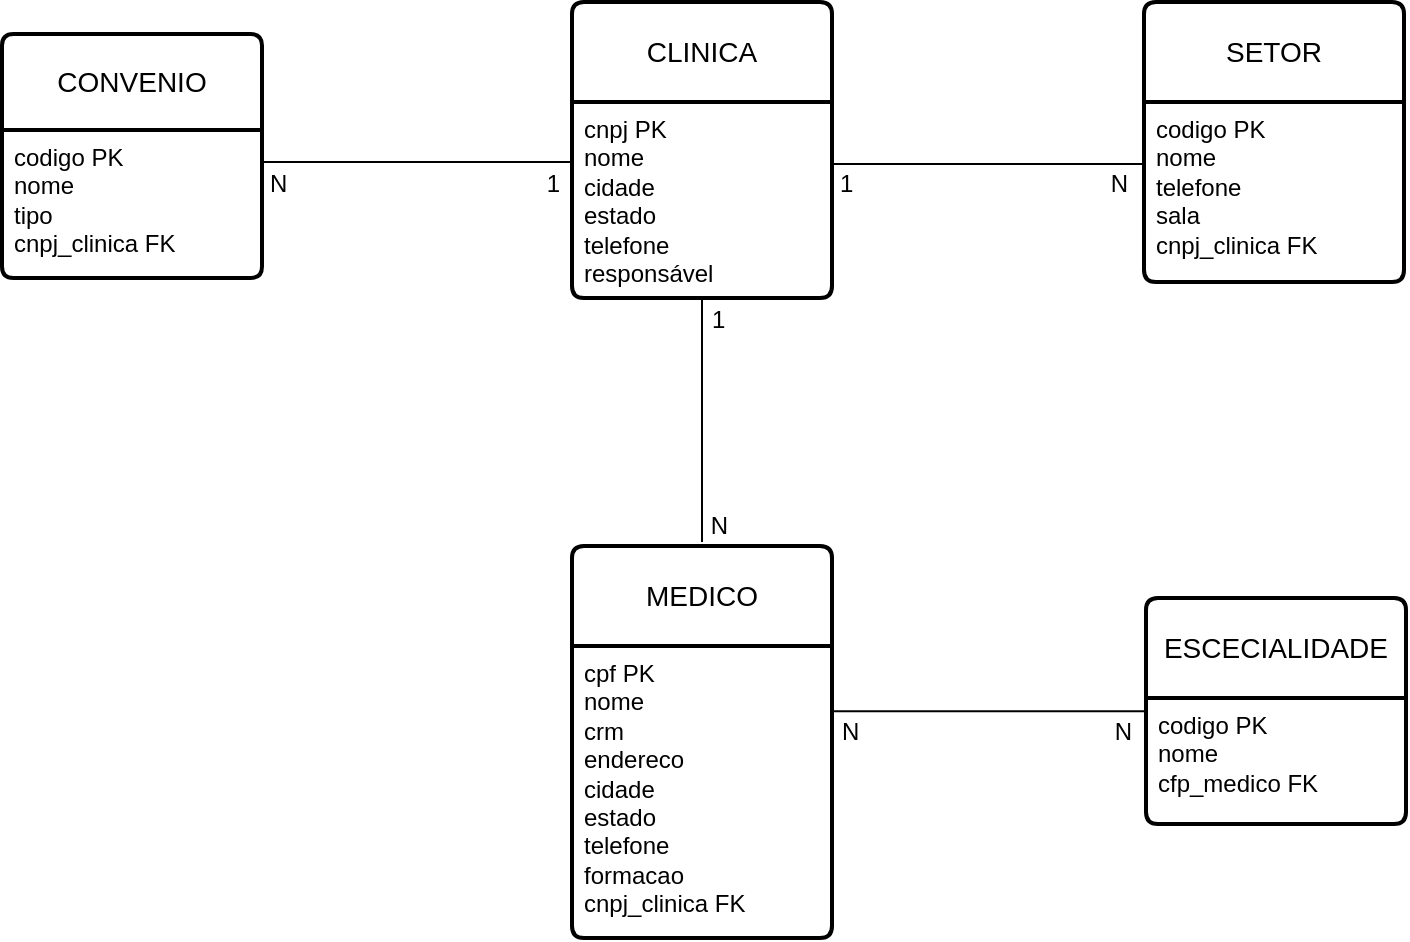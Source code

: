 <mxfile version="21.2.9" type="device">
  <diagram name="Página-1" id="XBNGnuqmHJVDYKx9iDwy">
    <mxGraphModel dx="1035" dy="1396" grid="1" gridSize="10" guides="1" tooltips="1" connect="1" arrows="1" fold="1" page="1" pageScale="1" pageWidth="1169" pageHeight="827" math="0" shadow="0">
      <root>
        <mxCell id="0" />
        <mxCell id="1" parent="0" />
        <mxCell id="8Laqu5KzmKLAVuJjZ0ph-2" value="SETOR" style="swimlane;childLayout=stackLayout;horizontal=1;startSize=50;horizontalStack=0;rounded=1;fontSize=14;fontStyle=0;strokeWidth=2;resizeParent=0;resizeLast=1;shadow=0;dashed=0;align=center;arcSize=4;whiteSpace=wrap;html=1;" vertex="1" parent="1">
          <mxGeometry x="776" y="-668" width="130" height="140" as="geometry" />
        </mxCell>
        <mxCell id="8Laqu5KzmKLAVuJjZ0ph-3" value="codigo PK&lt;br&gt;nome&lt;br&gt;telefone&lt;br&gt;sala&lt;br&gt;cnpj_clinica FK" style="align=left;strokeColor=none;fillColor=none;spacingLeft=4;fontSize=12;verticalAlign=top;resizable=0;rotatable=0;part=1;html=1;" vertex="1" parent="8Laqu5KzmKLAVuJjZ0ph-2">
          <mxGeometry y="50" width="130" height="90" as="geometry" />
        </mxCell>
        <mxCell id="8Laqu5KzmKLAVuJjZ0ph-4" value="CLINICA" style="swimlane;childLayout=stackLayout;horizontal=1;startSize=50;horizontalStack=0;rounded=1;fontSize=14;fontStyle=0;strokeWidth=2;resizeParent=0;resizeLast=1;shadow=0;dashed=0;align=center;arcSize=4;whiteSpace=wrap;html=1;" vertex="1" parent="1">
          <mxGeometry x="490" y="-668" width="130" height="148" as="geometry" />
        </mxCell>
        <mxCell id="8Laqu5KzmKLAVuJjZ0ph-5" value="cnpj PK&lt;br&gt;nome&lt;br&gt;cidade&lt;br&gt;estado&lt;br&gt;telefone&lt;br&gt;responsável" style="align=left;strokeColor=none;fillColor=none;spacingLeft=4;fontSize=12;verticalAlign=top;resizable=0;rotatable=0;part=1;html=1;" vertex="1" parent="8Laqu5KzmKLAVuJjZ0ph-4">
          <mxGeometry y="50" width="130" height="98" as="geometry" />
        </mxCell>
        <mxCell id="8Laqu5KzmKLAVuJjZ0ph-8" value="CONVENIO" style="swimlane;childLayout=stackLayout;horizontal=1;startSize=48;horizontalStack=0;rounded=1;fontSize=14;fontStyle=0;strokeWidth=2;resizeParent=0;resizeLast=1;shadow=0;dashed=0;align=center;arcSize=4;whiteSpace=wrap;html=1;" vertex="1" parent="1">
          <mxGeometry x="205" y="-652" width="130" height="122" as="geometry" />
        </mxCell>
        <mxCell id="8Laqu5KzmKLAVuJjZ0ph-9" value="codigo PK&lt;br&gt;nome&lt;br&gt;tipo&lt;br&gt;cnpj_clinica FK" style="align=left;strokeColor=none;fillColor=none;spacingLeft=4;fontSize=12;verticalAlign=top;resizable=0;rotatable=0;part=1;html=1;" vertex="1" parent="8Laqu5KzmKLAVuJjZ0ph-8">
          <mxGeometry y="48" width="130" height="74" as="geometry" />
        </mxCell>
        <mxCell id="8Laqu5KzmKLAVuJjZ0ph-10" value="MEDICO" style="swimlane;childLayout=stackLayout;horizontal=1;startSize=50;horizontalStack=0;rounded=1;fontSize=14;fontStyle=0;strokeWidth=2;resizeParent=0;resizeLast=1;shadow=0;dashed=0;align=center;arcSize=4;whiteSpace=wrap;html=1;" vertex="1" parent="1">
          <mxGeometry x="490" y="-396" width="130" height="196" as="geometry" />
        </mxCell>
        <mxCell id="8Laqu5KzmKLAVuJjZ0ph-11" value="cpf PK&lt;br&gt;nome&lt;br&gt;crm&lt;br&gt;endereco&lt;br&gt;cidade&lt;br&gt;estado&lt;br&gt;telefone&lt;br&gt;formacao&lt;br&gt;cnpj_clinica FK" style="align=left;strokeColor=none;fillColor=none;spacingLeft=4;fontSize=12;verticalAlign=top;resizable=0;rotatable=0;part=1;html=1;" vertex="1" parent="8Laqu5KzmKLAVuJjZ0ph-10">
          <mxGeometry y="50" width="130" height="146" as="geometry" />
        </mxCell>
        <mxCell id="8Laqu5KzmKLAVuJjZ0ph-12" value="" style="endArrow=none;html=1;rounded=0;exitX=0.5;exitY=1;exitDx=0;exitDy=0;" edge="1" parent="1" source="8Laqu5KzmKLAVuJjZ0ph-5">
          <mxGeometry relative="1" as="geometry">
            <mxPoint x="555" y="-510" as="sourcePoint" />
            <mxPoint x="555" y="-398" as="targetPoint" />
          </mxGeometry>
        </mxCell>
        <mxCell id="8Laqu5KzmKLAVuJjZ0ph-13" value="1" style="resizable=0;html=1;whiteSpace=wrap;align=left;verticalAlign=bottom;" connectable="0" vertex="1" parent="8Laqu5KzmKLAVuJjZ0ph-12">
          <mxGeometry x="-1" relative="1" as="geometry">
            <mxPoint x="3" y="19" as="offset" />
          </mxGeometry>
        </mxCell>
        <mxCell id="8Laqu5KzmKLAVuJjZ0ph-14" value="N" style="resizable=0;html=1;whiteSpace=wrap;align=right;verticalAlign=bottom;" connectable="0" vertex="1" parent="8Laqu5KzmKLAVuJjZ0ph-12">
          <mxGeometry x="1" relative="1" as="geometry">
            <mxPoint x="14" as="offset" />
          </mxGeometry>
        </mxCell>
        <mxCell id="8Laqu5KzmKLAVuJjZ0ph-15" value="ESCECIALIDADE" style="swimlane;childLayout=stackLayout;horizontal=1;startSize=50;horizontalStack=0;rounded=1;fontSize=14;fontStyle=0;strokeWidth=2;resizeParent=0;resizeLast=1;shadow=0;dashed=0;align=center;arcSize=4;whiteSpace=wrap;html=1;" vertex="1" parent="1">
          <mxGeometry x="777" y="-370" width="130" height="113" as="geometry" />
        </mxCell>
        <mxCell id="8Laqu5KzmKLAVuJjZ0ph-16" value="codigo PK&lt;br&gt;nome&lt;br&gt;cfp_medico FK" style="align=left;strokeColor=none;fillColor=none;spacingLeft=4;fontSize=12;verticalAlign=top;resizable=0;rotatable=0;part=1;html=1;" vertex="1" parent="8Laqu5KzmKLAVuJjZ0ph-15">
          <mxGeometry y="50" width="130" height="63" as="geometry" />
        </mxCell>
        <mxCell id="8Laqu5KzmKLAVuJjZ0ph-17" value="" style="endArrow=none;html=1;rounded=0;entryX=-0.023;entryY=0.344;entryDx=0;entryDy=0;entryPerimeter=0;exitX=1.015;exitY=0.344;exitDx=0;exitDy=0;exitPerimeter=0;" edge="1" parent="1">
          <mxGeometry relative="1" as="geometry">
            <mxPoint x="619.95" y="-587.04" as="sourcePoint" />
            <mxPoint x="775.01" y="-587.04" as="targetPoint" />
          </mxGeometry>
        </mxCell>
        <mxCell id="8Laqu5KzmKLAVuJjZ0ph-18" value="1" style="resizable=0;html=1;whiteSpace=wrap;align=left;verticalAlign=bottom;" connectable="0" vertex="1" parent="8Laqu5KzmKLAVuJjZ0ph-17">
          <mxGeometry x="-1" relative="1" as="geometry">
            <mxPoint x="2" y="19" as="offset" />
          </mxGeometry>
        </mxCell>
        <mxCell id="8Laqu5KzmKLAVuJjZ0ph-19" value="N" style="resizable=0;html=1;whiteSpace=wrap;align=right;verticalAlign=bottom;" connectable="0" vertex="1" parent="8Laqu5KzmKLAVuJjZ0ph-17">
          <mxGeometry x="1" relative="1" as="geometry">
            <mxPoint x="-5" y="19" as="offset" />
          </mxGeometry>
        </mxCell>
        <mxCell id="8Laqu5KzmKLAVuJjZ0ph-32" value="" style="endArrow=none;html=1;rounded=0;entryX=-0.023;entryY=0.344;entryDx=0;entryDy=0;entryPerimeter=0;exitX=1.015;exitY=0.344;exitDx=0;exitDy=0;exitPerimeter=0;" edge="1" parent="1">
          <mxGeometry relative="1" as="geometry">
            <mxPoint x="621" y="-313.42" as="sourcePoint" />
            <mxPoint x="776" y="-313.42" as="targetPoint" />
          </mxGeometry>
        </mxCell>
        <mxCell id="8Laqu5KzmKLAVuJjZ0ph-33" value="N" style="resizable=0;html=1;whiteSpace=wrap;align=left;verticalAlign=bottom;" connectable="0" vertex="1" parent="8Laqu5KzmKLAVuJjZ0ph-32">
          <mxGeometry x="-1" relative="1" as="geometry">
            <mxPoint x="2" y="19" as="offset" />
          </mxGeometry>
        </mxCell>
        <mxCell id="8Laqu5KzmKLAVuJjZ0ph-34" value="N" style="resizable=0;html=1;whiteSpace=wrap;align=right;verticalAlign=bottom;" connectable="0" vertex="1" parent="8Laqu5KzmKLAVuJjZ0ph-32">
          <mxGeometry x="1" relative="1" as="geometry">
            <mxPoint x="-5" y="19" as="offset" />
          </mxGeometry>
        </mxCell>
        <mxCell id="8Laqu5KzmKLAVuJjZ0ph-35" value="" style="endArrow=none;html=1;rounded=0;entryX=-0.023;entryY=0.344;entryDx=0;entryDy=0;entryPerimeter=0;exitX=1.015;exitY=0.344;exitDx=0;exitDy=0;exitPerimeter=0;" edge="1" parent="1">
          <mxGeometry relative="1" as="geometry">
            <mxPoint x="335" y="-588" as="sourcePoint" />
            <mxPoint x="490" y="-588" as="targetPoint" />
          </mxGeometry>
        </mxCell>
        <mxCell id="8Laqu5KzmKLAVuJjZ0ph-36" value="N" style="resizable=0;html=1;whiteSpace=wrap;align=left;verticalAlign=bottom;" connectable="0" vertex="1" parent="8Laqu5KzmKLAVuJjZ0ph-35">
          <mxGeometry x="-1" relative="1" as="geometry">
            <mxPoint x="2" y="19" as="offset" />
          </mxGeometry>
        </mxCell>
        <mxCell id="8Laqu5KzmKLAVuJjZ0ph-37" value="1" style="resizable=0;html=1;whiteSpace=wrap;align=right;verticalAlign=bottom;" connectable="0" vertex="1" parent="8Laqu5KzmKLAVuJjZ0ph-35">
          <mxGeometry x="1" relative="1" as="geometry">
            <mxPoint x="-5" y="19" as="offset" />
          </mxGeometry>
        </mxCell>
      </root>
    </mxGraphModel>
  </diagram>
</mxfile>
